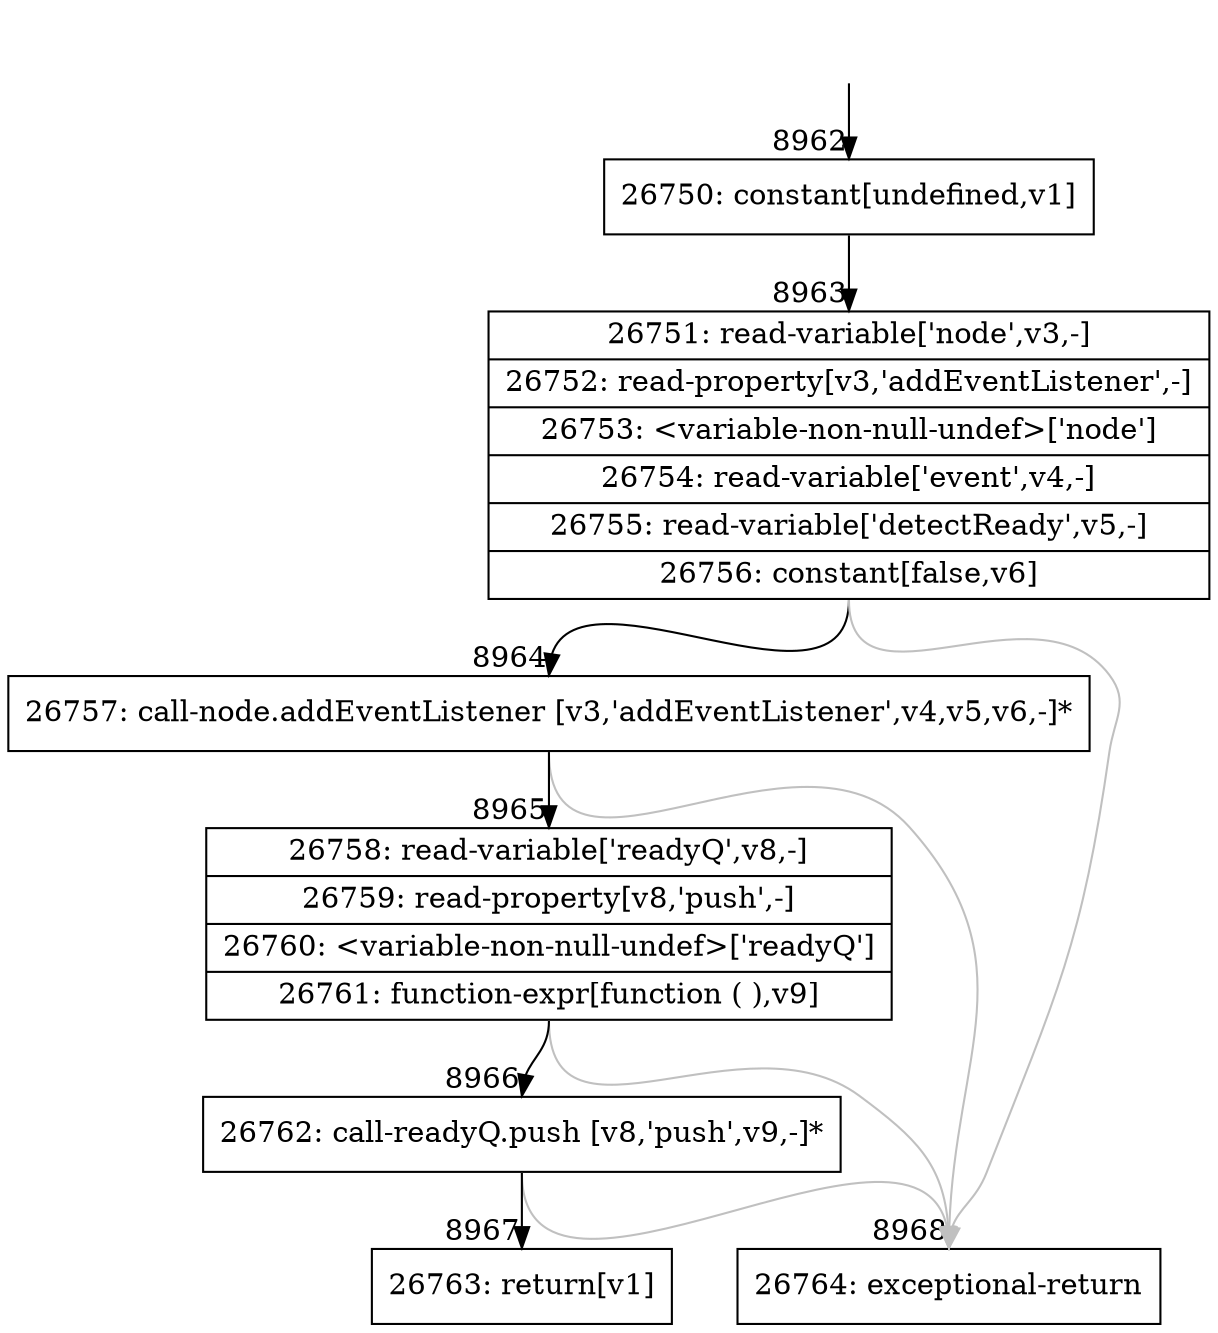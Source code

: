 digraph {
rankdir="TD"
BB_entry608[shape=none,label=""];
BB_entry608 -> BB8962 [tailport=s, headport=n, headlabel="    8962"]
BB8962 [shape=record label="{26750: constant[undefined,v1]}" ] 
BB8962 -> BB8963 [tailport=s, headport=n, headlabel="      8963"]
BB8963 [shape=record label="{26751: read-variable['node',v3,-]|26752: read-property[v3,'addEventListener',-]|26753: \<variable-non-null-undef\>['node']|26754: read-variable['event',v4,-]|26755: read-variable['detectReady',v5,-]|26756: constant[false,v6]}" ] 
BB8963 -> BB8964 [tailport=s, headport=n, headlabel="      8964"]
BB8963 -> BB8968 [tailport=s, headport=n, color=gray, headlabel="      8968"]
BB8964 [shape=record label="{26757: call-node.addEventListener [v3,'addEventListener',v4,v5,v6,-]*}" ] 
BB8964 -> BB8965 [tailport=s, headport=n, headlabel="      8965"]
BB8964 -> BB8968 [tailport=s, headport=n, color=gray]
BB8965 [shape=record label="{26758: read-variable['readyQ',v8,-]|26759: read-property[v8,'push',-]|26760: \<variable-non-null-undef\>['readyQ']|26761: function-expr[function ( ),v9]}" ] 
BB8965 -> BB8966 [tailport=s, headport=n, headlabel="      8966"]
BB8965 -> BB8968 [tailport=s, headport=n, color=gray]
BB8966 [shape=record label="{26762: call-readyQ.push [v8,'push',v9,-]*}" ] 
BB8966 -> BB8967 [tailport=s, headport=n, headlabel="      8967"]
BB8966 -> BB8968 [tailport=s, headport=n, color=gray]
BB8967 [shape=record label="{26763: return[v1]}" ] 
BB8968 [shape=record label="{26764: exceptional-return}" ] 
//#$~ 12540
}
